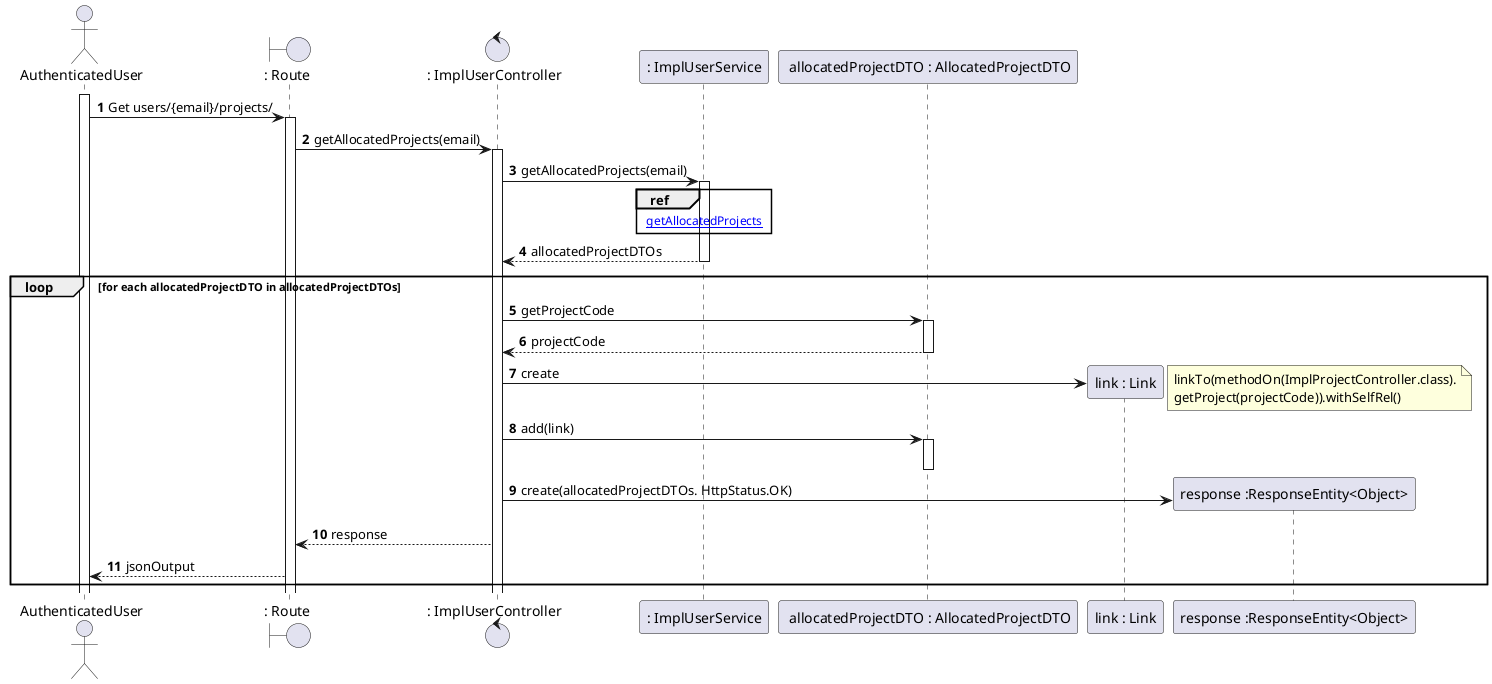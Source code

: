 @startuml

autonumber

actor AuthenticatedUser as user
boundary ": Route" as route
control ": ImplUserController" as userController
participant ": ImplUserService" as userService
participant " allocatedProjectDTO : AllocatedProjectDTO" as allocatedProjectDTO



activate user
user -> route : Get users/{email}/projects/
activate route
route -> userController :getAllocatedProjects(email)
activate userController
userController -> userService : getAllocatedProjects(email)
activate userService

ref over userService
[[getAllocatedProjects.puml getAllocatedProjects]]
end

userService --> userController : allocatedProjectDTOs
deactivate userService


loop for each allocatedProjectDTO in allocatedProjectDTOs
userController -> allocatedProjectDTO :getProjectCode
activate allocatedProjectDTO
allocatedProjectDTO --> userController :projectCode
deactivate allocatedProjectDTO
create participant "link : Link" as link
userController -> link : create
deactivate link
note right
linkTo(methodOn(ImplProjectController.class).
getProject(projectCode)).withSelfRel()
endnote
userController -> allocatedProjectDTO : add(link)
activate allocatedProjectDTO
deactivate allocatedProjectDTO
create participant "response :ResponseEntity<Object>" as RE
userController -> RE : create(allocatedProjectDTOs. HttpStatus.OK)
userController --> route : response
route --> user : jsonOutput
end




@enduml